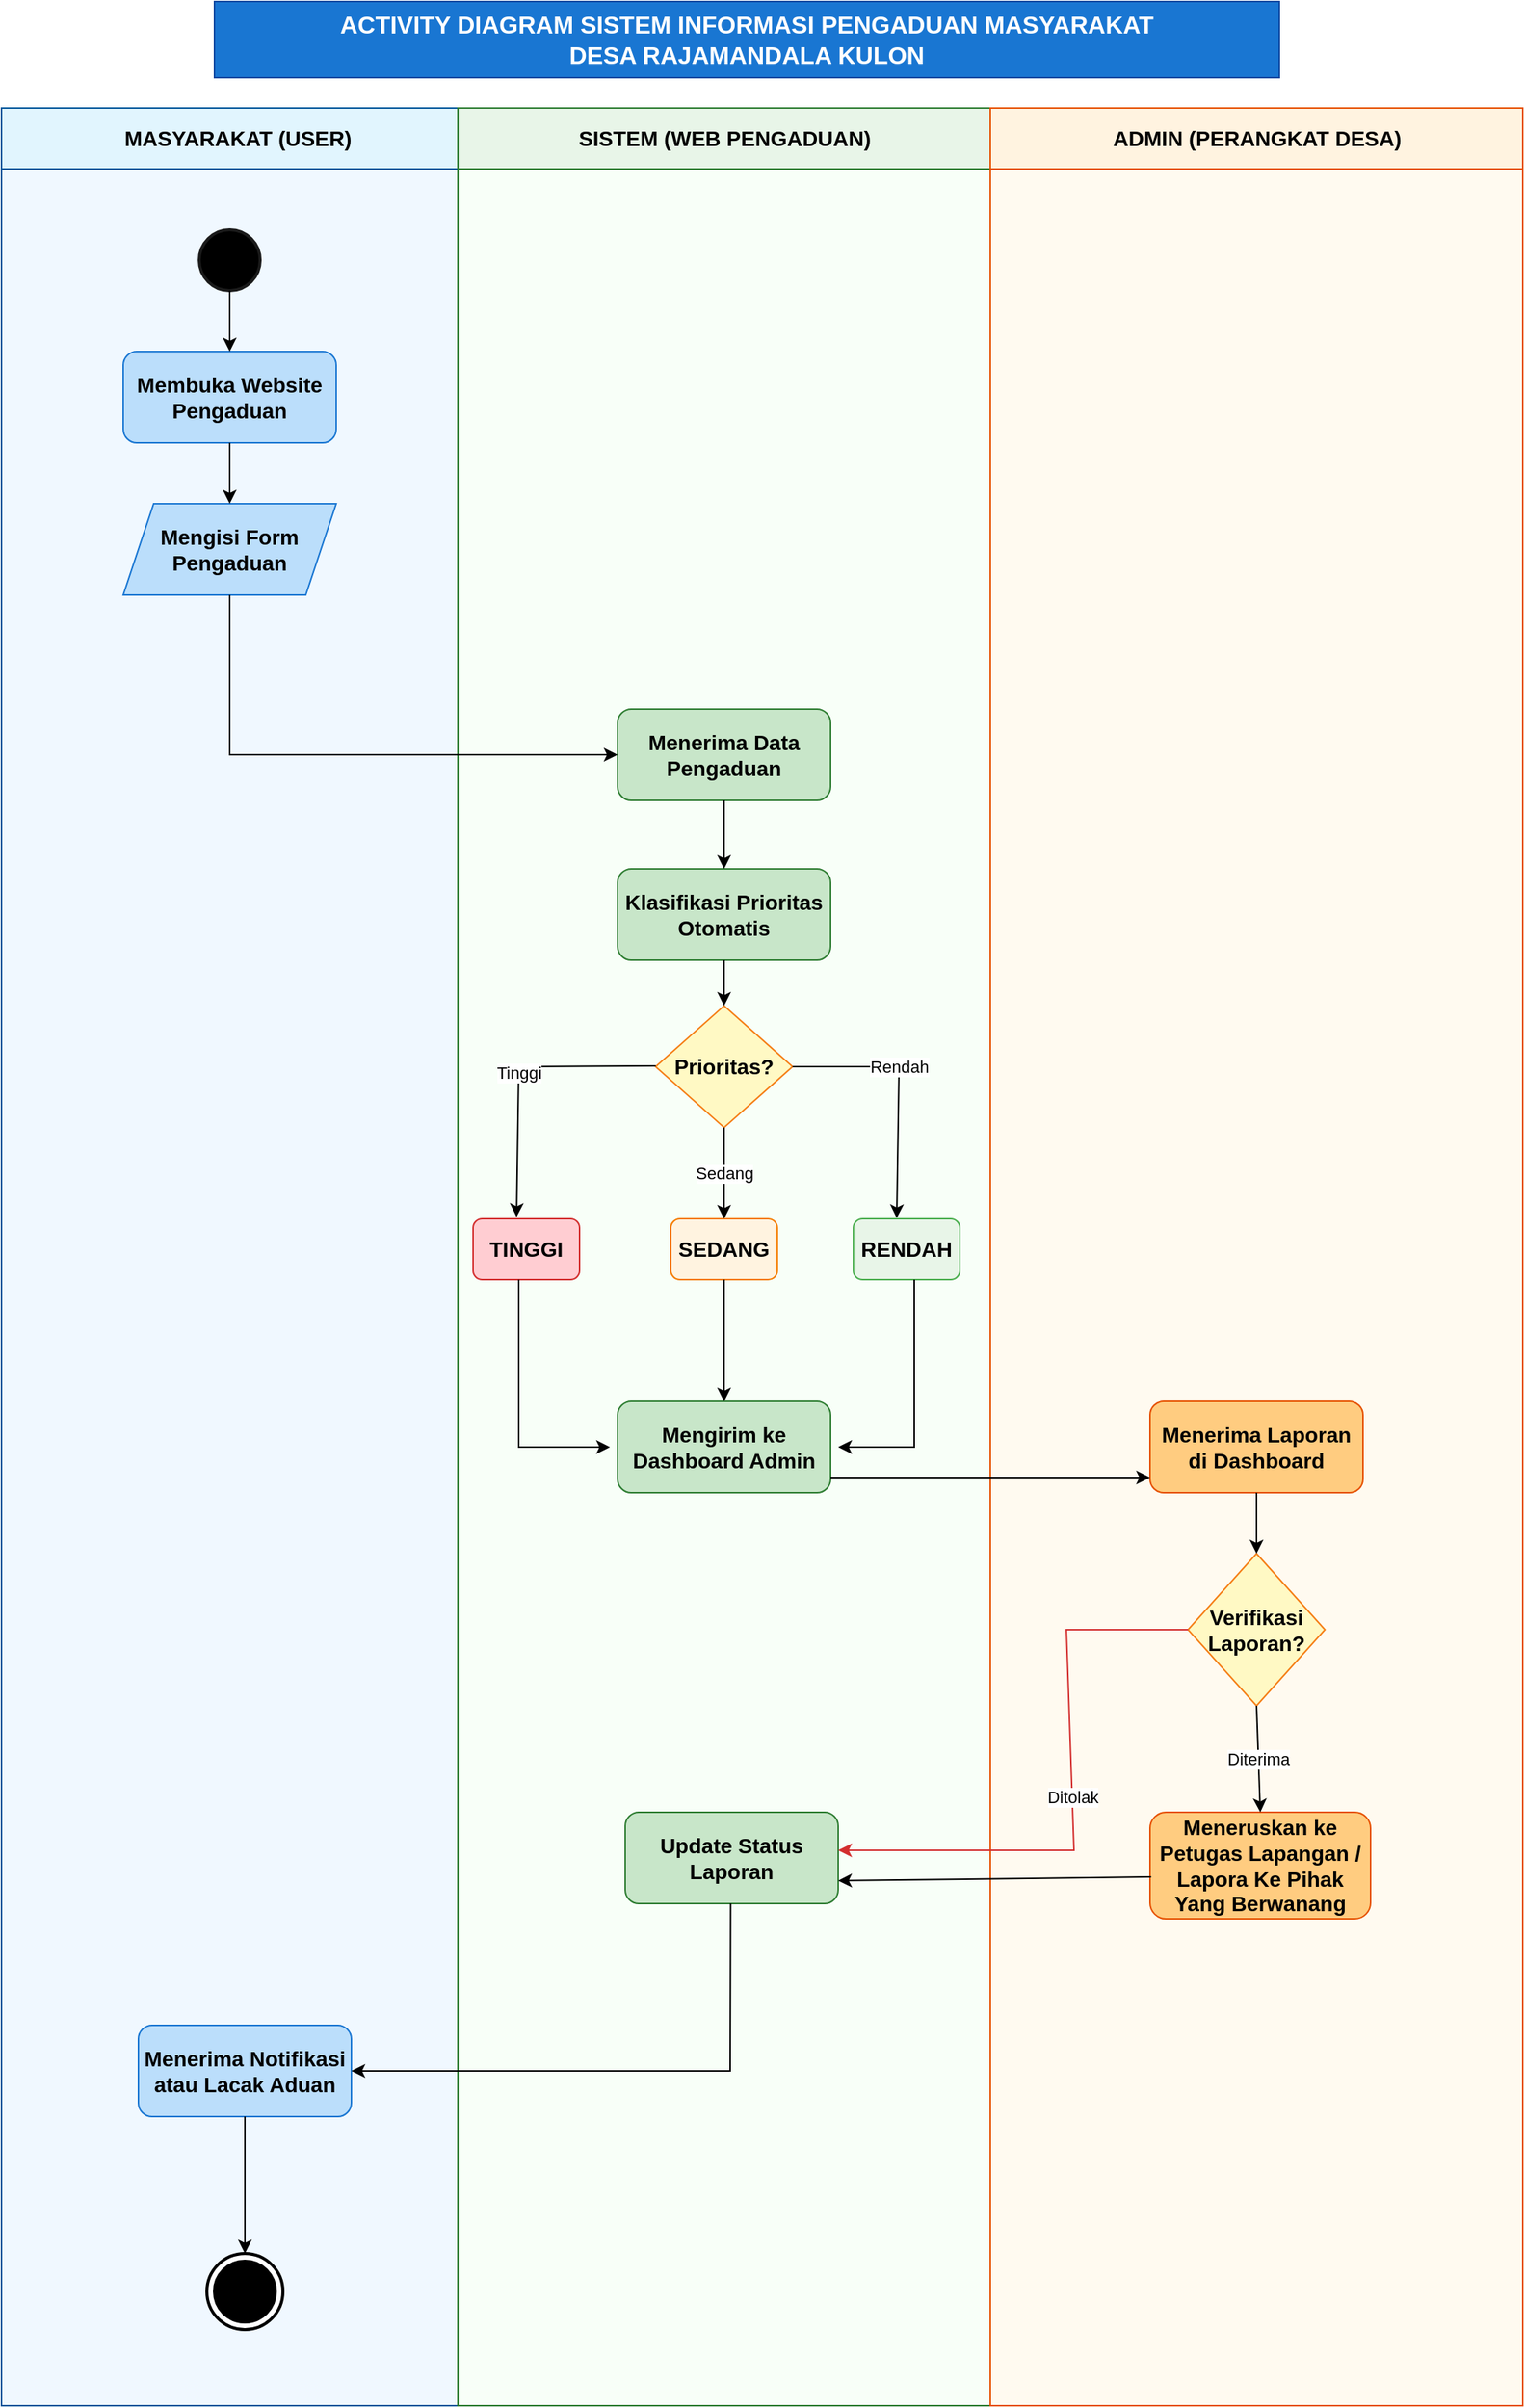 <mxfile version="28.1.0">
  <diagram name="Flowmap Pengaduan Masyarakat" id="flowmap-pengaduan">
    <mxGraphModel dx="1424" dy="810" grid="1" gridSize="10" guides="1" tooltips="1" connect="1" arrows="1" fold="1" page="1" pageScale="1" pageWidth="1200" pageHeight="1600" math="0" shadow="0">
      <root>
        <mxCell id="0" />
        <mxCell id="1" parent="0" />
        <mxCell id="lane-user" value="MASYARAKAT (USER)" style="swimlane;startSize=40;html=1;fontSize=14;fontStyle=1;fillColor=#e1f5fe;strokeColor=#01579b;swimlaneFillColor=#f0f8ff;" parent="1" vertex="1">
          <mxGeometry x="60" y="80" width="310" height="1510" as="geometry" />
        </mxCell>
        <mxCell id="user-1" value="&lt;font style=&quot;font-size: 14px;&quot;&gt;&lt;b&gt;Membuka Website&lt;br&gt;Pengaduan&lt;/b&gt;&lt;/font&gt;" style="rounded=1;whiteSpace=wrap;html=1;fontSize=11;fillColor=#bbdefb;strokeColor=#1976d2;" parent="lane-user" vertex="1">
          <mxGeometry x="80" y="160" width="140" height="60" as="geometry" />
        </mxCell>
        <mxCell id="user-2" value="&lt;font style=&quot;font-size: 14px;&quot;&gt;&lt;b&gt;Mengisi Form&lt;br&gt;Pengaduan&lt;/b&gt;&lt;/font&gt;" style="shape=parallelogram;perimeter=parallelogramPerimeter;whiteSpace=wrap;html=1;fixedSize=1;fontSize=11;fillColor=#bbdefb;strokeColor=#1976d2;" parent="lane-user" vertex="1">
          <mxGeometry x="80" y="260" width="140" height="60" as="geometry" />
        </mxCell>
        <mxCell id="user-4" value="&lt;font style=&quot;font-size: 14px;&quot;&gt;&lt;b&gt;Menerima Notifikasi&lt;br&gt;atau Lacak Aduan&lt;/b&gt;&lt;/font&gt;" style="rounded=1;whiteSpace=wrap;html=1;fontSize=11;fillColor=#bbdefb;strokeColor=#1976d2;" parent="lane-user" vertex="1">
          <mxGeometry x="90" y="1260" width="140" height="60" as="geometry" />
        </mxCell>
        <mxCell id="TkkFKuVTol_qKiPYe6n6-1" value="" style="shape=ellipse;html=1;fillColor=#000000;strokeWidth=2;verticalLabelPosition=bottom;verticalAlignment=top;perimeter=ellipsePerimeter;strokeColor=#1A1A1A;" vertex="1" parent="lane-user">
          <mxGeometry x="130" y="80" width="40" height="40" as="geometry" />
        </mxCell>
        <mxCell id="TkkFKuVTol_qKiPYe6n6-2" value="" style="html=1;shape=mxgraph.sysml.actFinal;strokeWidth=2;verticalLabelPosition=bottom;verticalAlignment=top;" vertex="1" parent="lane-user">
          <mxGeometry x="135" y="1410" width="50" height="50" as="geometry" />
        </mxCell>
        <mxCell id="lane-system" value="SISTEM (WEB PENGADUAN)" style="swimlane;startSize=40;html=1;fontSize=14;fontStyle=1;fillColor=#e8f5e8;strokeColor=#2e7d32;swimlaneFillColor=#f8fff8;" parent="1" vertex="1">
          <mxGeometry x="360" y="80" width="350" height="1510" as="geometry" />
        </mxCell>
        <mxCell id="system-1" value="&lt;font style=&quot;font-size: 14px;&quot;&gt;&lt;b&gt;Menerima Data&lt;br&gt;Pengaduan&lt;/b&gt;&lt;/font&gt;" style="rounded=1;whiteSpace=wrap;html=1;fontSize=11;fillColor=#c8e6c9;strokeColor=#2e7d32;" parent="lane-system" vertex="1">
          <mxGeometry x="105" y="395" width="140" height="60" as="geometry" />
        </mxCell>
        <mxCell id="system-2" value="&lt;font style=&quot;font-size: 14px;&quot;&gt;&lt;b&gt;Klasifikasi Prioritas&lt;br&gt;Otomatis&lt;/b&gt;&lt;/font&gt;" style="rounded=1;whiteSpace=wrap;html=1;fontSize=11;fillColor=#c8e6c9;strokeColor=#2e7d32;" parent="lane-system" vertex="1">
          <mxGeometry x="105" y="500" width="140" height="60" as="geometry" />
        </mxCell>
        <mxCell id="system-decision" value="&lt;font style=&quot;font-size: 14px;&quot;&gt;&lt;b&gt;Prioritas?&lt;/b&gt;&lt;/font&gt;" style="rhombus;whiteSpace=wrap;html=1;fontSize=11;fillColor=#fff9c4;strokeColor=#f57f17;" parent="lane-system" vertex="1">
          <mxGeometry x="130" y="590" width="90" height="80" as="geometry" />
        </mxCell>
        <mxCell id="priority-high" value="&lt;font style=&quot;font-size: 14px;&quot;&gt;&lt;b&gt;TINGGI&lt;/b&gt;&lt;/font&gt;" style="rounded=1;whiteSpace=wrap;html=1;fontSize=10;fillColor=#ffcdd2;strokeColor=#d32f2f;" parent="lane-system" vertex="1">
          <mxGeometry x="10" y="730" width="70" height="40" as="geometry" />
        </mxCell>
        <mxCell id="priority-medium" value="&lt;b&gt;&lt;font style=&quot;font-size: 14px;&quot;&gt;SEDANG&lt;/font&gt;&lt;/b&gt;" style="rounded=1;whiteSpace=wrap;html=1;fontSize=10;fillColor=#fff3e0;strokeColor=#f57c00;" parent="lane-system" vertex="1">
          <mxGeometry x="140" y="730" width="70" height="40" as="geometry" />
        </mxCell>
        <mxCell id="priority-low" value="&lt;font style=&quot;font-size: 14px;&quot;&gt;&lt;b&gt;RENDAH&lt;/b&gt;&lt;/font&gt;" style="rounded=1;whiteSpace=wrap;html=1;fontSize=10;fillColor=#e8f5e8;strokeColor=#4caf50;" parent="lane-system" vertex="1">
          <mxGeometry x="260" y="730" width="70" height="40" as="geometry" />
        </mxCell>
        <mxCell id="system-3" value="&lt;font style=&quot;font-size: 14px;&quot;&gt;&lt;b&gt;Mengirim ke&lt;br&gt;Dashboard Admin&lt;/b&gt;&lt;/font&gt;" style="rounded=1;whiteSpace=wrap;html=1;fontSize=11;fillColor=#c8e6c9;strokeColor=#2e7d32;" parent="lane-system" vertex="1">
          <mxGeometry x="105" y="850" width="140" height="60" as="geometry" />
        </mxCell>
        <mxCell id="system-4" value="&lt;font style=&quot;font-size: 14px;&quot;&gt;&lt;b&gt;Update Status&lt;br&gt;Laporan&lt;/b&gt;&lt;/font&gt;" style="rounded=1;whiteSpace=wrap;html=1;fontSize=11;fillColor=#c8e6c9;strokeColor=#2e7d32;" parent="lane-system" vertex="1">
          <mxGeometry x="110" y="1120" width="140" height="60" as="geometry" />
        </mxCell>
        <mxCell id="arrow-7a" value="Tinggi" style="endArrow=classic;html=1;rounded=0;entryX=0.408;entryY=-0.031;entryDx=0;entryDy=0;entryPerimeter=0;" parent="lane-system" target="priority-high" edge="1">
          <mxGeometry width="50" height="50" relative="1" as="geometry">
            <mxPoint x="130" y="629.52" as="sourcePoint" />
            <mxPoint x="40" y="720" as="targetPoint" />
            <Array as="points">
              <mxPoint x="40" y="630" />
            </Array>
          </mxGeometry>
        </mxCell>
        <mxCell id="arrow-7c" value="Rendah" style="endArrow=classic;html=1;rounded=0;exitX=1;exitY=1;exitDx=0;exitDy=0;entryX=0.407;entryY=-0.012;entryDx=0;entryDy=0;entryPerimeter=0;" parent="lane-system" target="priority-low" edge="1">
          <mxGeometry x="-0.177" width="50" height="50" relative="1" as="geometry">
            <mxPoint x="220" y="630" as="sourcePoint" />
            <mxPoint x="270" y="690" as="targetPoint" />
            <Array as="points">
              <mxPoint x="290" y="630" />
            </Array>
            <mxPoint as="offset" />
          </mxGeometry>
        </mxCell>
        <mxCell id="arrow-14" value="" style="endArrow=classic;html=1;rounded=0;entryX=1;entryY=0.5;entryDx=0;entryDy=0;" parent="lane-system" target="user-4" edge="1">
          <mxGeometry width="50" height="50" relative="1" as="geometry">
            <mxPoint x="179.29" y="1180" as="sourcePoint" />
            <mxPoint x="-50" y="1300" as="targetPoint" />
            <Array as="points">
              <mxPoint x="179" y="1290" />
            </Array>
          </mxGeometry>
        </mxCell>
        <mxCell id="QQmRotdV_-dXzQyFsFi5-1" value="" style="endArrow=classic;html=1;rounded=0;exitX=0.5;exitY=1;exitDx=0;exitDy=0;" parent="lane-system" edge="1">
          <mxGeometry width="50" height="50" relative="1" as="geometry">
            <mxPoint x="40" y="770" as="sourcePoint" />
            <mxPoint x="100" y="880" as="targetPoint" />
            <Array as="points">
              <mxPoint x="40" y="880" />
            </Array>
          </mxGeometry>
        </mxCell>
        <mxCell id="QQmRotdV_-dXzQyFsFi5-2" value="" style="endArrow=classic;html=1;rounded=0;exitX=0.5;exitY=1;exitDx=0;exitDy=0;" parent="lane-system" edge="1">
          <mxGeometry width="50" height="50" relative="1" as="geometry">
            <mxPoint x="300" y="770" as="sourcePoint" />
            <mxPoint x="250" y="880" as="targetPoint" />
            <Array as="points">
              <mxPoint x="300" y="830" />
              <mxPoint x="300" y="880" />
            </Array>
          </mxGeometry>
        </mxCell>
        <mxCell id="lane-admin" value="ADMIN (PERANGKAT DESA)" style="swimlane;startSize=40;html=1;fontSize=14;fontStyle=1;fillColor=#fff3e0;strokeColor=#e65100;swimlaneFillColor=#fffaf0;" parent="1" vertex="1">
          <mxGeometry x="710" y="80" width="350" height="1510" as="geometry" />
        </mxCell>
        <mxCell id="admin-1" value="&lt;b&gt;&lt;font style=&quot;font-size: 14px;&quot;&gt;Menerima Laporan&lt;br&gt;di Dashboard&lt;/font&gt;&lt;/b&gt;" style="rounded=1;whiteSpace=wrap;html=1;fontSize=11;fillColor=#ffcc80;strokeColor=#e65100;" parent="lane-admin" vertex="1">
          <mxGeometry x="105" y="850" width="140" height="60" as="geometry" />
        </mxCell>
        <mxCell id="admin-decision" value="&lt;font style=&quot;font-size: 14px;&quot;&gt;&lt;b&gt;Verifikasi&lt;br&gt;Laporan?&lt;/b&gt;&lt;/font&gt;" style="rhombus;whiteSpace=wrap;html=1;fontSize=11;fillColor=#fff9c4;strokeColor=#f57f17;" parent="lane-admin" vertex="1">
          <mxGeometry x="130" y="950" width="90" height="100" as="geometry" />
        </mxCell>
        <mxCell id="admin-2" value="&lt;font style=&quot;font-size: 14px;&quot;&gt;&lt;b&gt;Meneruskan ke&lt;br&gt;Petugas Lapangan / Lapora Ke Pihak Yang Berwanang&lt;/b&gt;&lt;/font&gt;" style="rounded=1;whiteSpace=wrap;html=1;fontSize=11;fillColor=#ffcc80;strokeColor=#e65100;" parent="lane-admin" vertex="1">
          <mxGeometry x="105" y="1120" width="145" height="70" as="geometry" />
        </mxCell>
        <mxCell id="arrow-reject" value="Ditolak" style="endArrow=classic;html=1;rounded=0;entryX=1;entryY=0.5;entryDx=0;entryDy=0;strokeColor=#d32f2f;exitX=0;exitY=0.5;exitDx=0;exitDy=0;" parent="lane-admin" source="admin-decision" edge="1">
          <mxGeometry width="50" height="50" relative="1" as="geometry">
            <mxPoint x="110" y="1000" as="sourcePoint" />
            <mxPoint x="-100" y="1145" as="targetPoint" />
            <Array as="points">
              <mxPoint x="70" y="1000" />
              <mxPoint x="50" y="1000" />
              <mxPoint x="55" y="1145" />
            </Array>
          </mxGeometry>
        </mxCell>
        <mxCell id="arrow-9" value="" style="endArrow=classic;html=1;rounded=0;exitX=1;exitY=0.5;exitDx=0;exitDy=0;entryX=0;entryY=0.5;entryDx=0;entryDy=0;" parent="lane-admin" edge="1">
          <mxGeometry width="50" height="50" relative="1" as="geometry">
            <mxPoint x="-105" y="900" as="sourcePoint" />
            <mxPoint x="105" y="900" as="targetPoint" />
          </mxGeometry>
        </mxCell>
        <mxCell id="arrow-1" value="" style="endArrow=classic;html=1;rounded=0;exitX=0.5;exitY=1;exitDx=0;exitDy=0;entryX=0.5;entryY=0;entryDx=0;entryDy=0;" parent="1" target="user-1" edge="1">
          <mxGeometry width="50" height="50" relative="1" as="geometry">
            <mxPoint x="210" y="200" as="sourcePoint" />
            <mxPoint x="260" y="120" as="targetPoint" />
          </mxGeometry>
        </mxCell>
        <mxCell id="arrow-2" value="" style="endArrow=classic;html=1;rounded=0;exitX=0.5;exitY=1;exitDx=0;exitDy=0;entryX=0.5;entryY=0;entryDx=0;entryDy=0;" parent="1" source="user-1" target="user-2" edge="1">
          <mxGeometry width="50" height="50" relative="1" as="geometry">
            <mxPoint x="210" y="270" as="sourcePoint" />
            <mxPoint x="260" y="220" as="targetPoint" />
          </mxGeometry>
        </mxCell>
        <mxCell id="arrow-4" value="" style="endArrow=classic;html=1;rounded=0;entryX=0;entryY=0.5;entryDx=0;entryDy=0;exitX=0.5;exitY=1;exitDx=0;exitDy=0;" parent="1" source="user-2" target="system-1" edge="1">
          <mxGeometry width="50" height="50" relative="1" as="geometry">
            <mxPoint x="170" y="510" as="sourcePoint" />
            <mxPoint x="290" y="380" as="targetPoint" />
            <Array as="points">
              <mxPoint x="210" y="505" />
            </Array>
          </mxGeometry>
        </mxCell>
        <mxCell id="arrow-5" value="" style="endArrow=classic;html=1;rounded=0;exitX=0.5;exitY=1;exitDx=0;exitDy=0;entryX=0.5;entryY=0;entryDx=0;entryDy=0;" parent="1" source="system-1" target="system-2" edge="1">
          <mxGeometry width="50" height="50" relative="1" as="geometry">
            <mxPoint x="535" y="480" as="sourcePoint" />
            <mxPoint x="585" y="430" as="targetPoint" />
          </mxGeometry>
        </mxCell>
        <mxCell id="arrow-6" value="" style="endArrow=classic;html=1;rounded=0;exitX=0.5;exitY=1;exitDx=0;exitDy=0;entryX=0.5;entryY=0;entryDx=0;entryDy=0;" parent="1" source="system-2" target="system-decision" edge="1">
          <mxGeometry width="50" height="50" relative="1" as="geometry">
            <mxPoint x="535" y="600" as="sourcePoint" />
            <mxPoint x="585" y="550" as="targetPoint" />
          </mxGeometry>
        </mxCell>
        <mxCell id="arrow-7b" value="Sedang" style="endArrow=classic;html=1;rounded=0;exitX=0.5;exitY=1;exitDx=0;exitDy=0;entryX=0.5;entryY=0;entryDx=0;entryDy=0;" parent="1" source="system-decision" target="priority-medium" edge="1">
          <mxGeometry width="50" height="50" relative="1" as="geometry">
            <mxPoint x="535" y="680" as="sourcePoint" />
            <mxPoint x="585" y="630" as="targetPoint" />
          </mxGeometry>
        </mxCell>
        <mxCell id="arrow-8" value="" style="endArrow=classic;html=1;rounded=0;exitX=0.5;exitY=1;exitDx=0;exitDy=0;entryX=0.5;entryY=0;entryDx=0;entryDy=0;" parent="1" source="priority-medium" target="system-3" edge="1">
          <mxGeometry width="50" height="50" relative="1" as="geometry">
            <mxPoint x="535" y="780" as="sourcePoint" />
            <mxPoint x="585" y="730" as="targetPoint" />
          </mxGeometry>
        </mxCell>
        <mxCell id="arrow-10" value="" style="endArrow=classic;html=1;rounded=0;exitX=0.5;exitY=1;exitDx=0;exitDy=0;entryX=0.5;entryY=0;entryDx=0;entryDy=0;" parent="1" source="admin-1" target="admin-decision" edge="1">
          <mxGeometry width="50" height="50" relative="1" as="geometry">
            <mxPoint x="885" y="900" as="sourcePoint" />
            <mxPoint x="935" y="850" as="targetPoint" />
          </mxGeometry>
        </mxCell>
        <mxCell id="arrow-11" value="Diterima" style="endArrow=classic;html=1;rounded=0;exitX=0.5;exitY=1;exitDx=0;exitDy=0;entryX=0.5;entryY=0;entryDx=0;entryDy=0;" parent="1" source="admin-decision" target="admin-2" edge="1">
          <mxGeometry width="50" height="50" relative="1" as="geometry">
            <mxPoint x="885" y="1000" as="sourcePoint" />
            <mxPoint x="935" y="950" as="targetPoint" />
          </mxGeometry>
        </mxCell>
        <mxCell id="arrow-16" value="" style="endArrow=classic;html=1;rounded=0;exitX=0.5;exitY=1;exitDx=0;exitDy=0;entryX=0.5;entryY=0;entryDx=0;entryDy=0;" parent="1" source="user-4" edge="1">
          <mxGeometry width="50" height="50" relative="1" as="geometry">
            <mxPoint x="210" y="1240" as="sourcePoint" />
            <mxPoint x="220" y="1490" as="targetPoint" />
          </mxGeometry>
        </mxCell>
        <mxCell id="title" value="ACTIVITY DIAGRAM SISTEM INFORMASI PENGADUAN MASYARAKAT&lt;br&gt;DESA RAJAMANDALA KULON" style="rounded=0;whiteSpace=wrap;html=1;fontSize=16;fontStyle=1;fillColor=#1976d2;strokeColor=#0d47a1;fontColor=white;" parent="1" vertex="1">
          <mxGeometry x="200" y="10" width="700" height="50" as="geometry" />
        </mxCell>
        <mxCell id="arrow-12" value="" style="endArrow=classic;html=1;rounded=0;entryX=1;entryY=0.75;entryDx=0;entryDy=0;exitX=0.005;exitY=0.607;exitDx=0;exitDy=0;exitPerimeter=0;" parent="1" source="admin-2" target="system-4" edge="1">
          <mxGeometry width="50" height="50" relative="1" as="geometry">
            <mxPoint x="810" y="1245" as="sourcePoint" />
            <mxPoint x="640" y="1270" as="targetPoint" />
          </mxGeometry>
        </mxCell>
      </root>
    </mxGraphModel>
  </diagram>
</mxfile>
